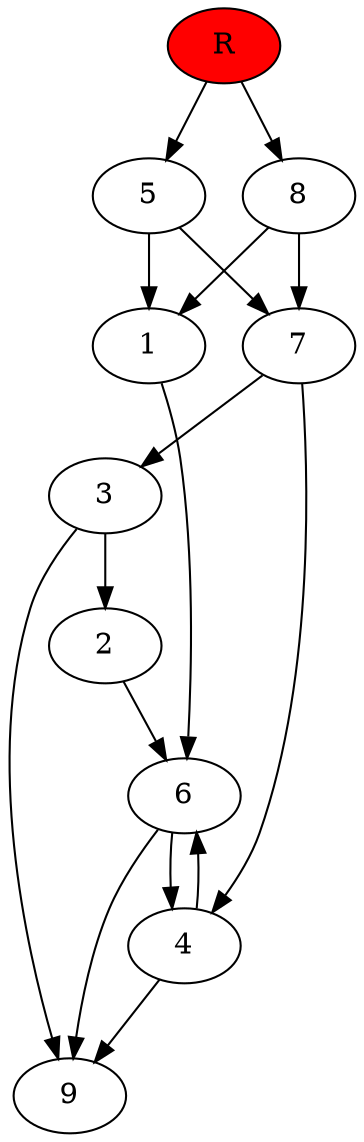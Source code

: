 digraph prb48527 {
	1
	2
	3
	4
	5
	6
	7
	8
	R [fillcolor="#ff0000" style=filled]
	1 -> 6
	2 -> 6
	3 -> 2
	3 -> 9
	4 -> 6
	4 -> 9
	5 -> 1
	5 -> 7
	6 -> 4
	6 -> 9
	7 -> 3
	7 -> 4
	8 -> 1
	8 -> 7
	R -> 5
	R -> 8
}
